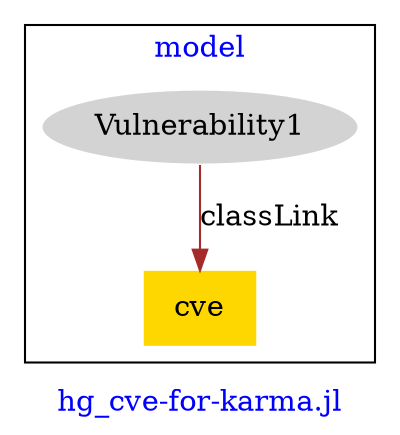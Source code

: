 digraph n0 {
fontcolor="blue"
remincross="true"
label="hg_cve-for-karma.jl"
subgraph cluster {
label="model"
n2[style="filled",color="white",fillcolor="lightgray",label="Vulnerability1"];
n3[shape="plaintext",style="filled",fillcolor="gold",label="cve"];
}
n2 -> n3[color="brown",fontcolor="black",label="classLink"]
}
